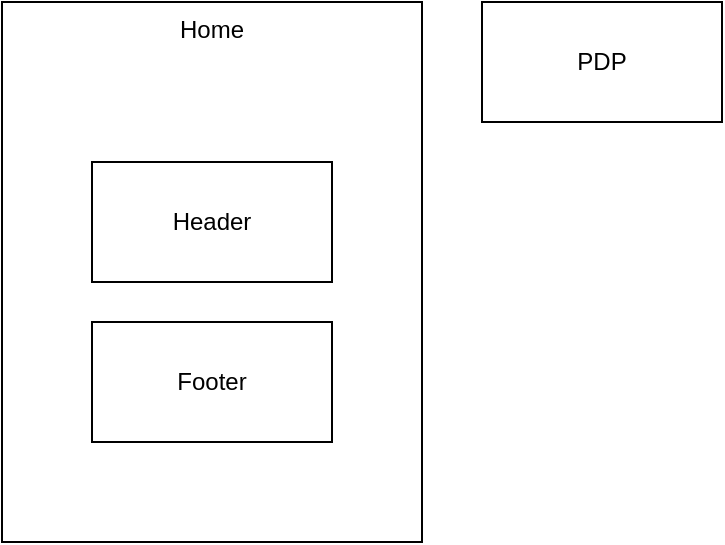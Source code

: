 <mxfile>
    <diagram id="Yjg-8IcYn8Yj9pnkfe-x" name="Page-1">
        <mxGraphModel dx="916" dy="707" grid="1" gridSize="10" guides="1" tooltips="1" connect="1" arrows="1" fold="1" page="1" pageScale="1" pageWidth="827" pageHeight="1169" math="0" shadow="0">
            <root>
                <mxCell id="0"/>
                <mxCell id="1" parent="0"/>
                <mxCell id="3" value="PDP" style="rounded=0;whiteSpace=wrap;html=1;" vertex="1" parent="1">
                    <mxGeometry x="320" y="50" width="120" height="60" as="geometry"/>
                </mxCell>
                <mxCell id="4" value="Home" style="rounded=0;whiteSpace=wrap;html=1;verticalAlign=top;" vertex="1" parent="1">
                    <mxGeometry x="80" y="50" width="210" height="270" as="geometry"/>
                </mxCell>
                <mxCell id="5" value="Header" style="rounded=0;whiteSpace=wrap;html=1;" vertex="1" parent="1">
                    <mxGeometry x="125" y="130" width="120" height="60" as="geometry"/>
                </mxCell>
                <mxCell id="6" value="Footer" style="rounded=0;whiteSpace=wrap;html=1;" vertex="1" parent="1">
                    <mxGeometry x="125" y="210" width="120" height="60" as="geometry"/>
                </mxCell>
            </root>
        </mxGraphModel>
    </diagram>
</mxfile>